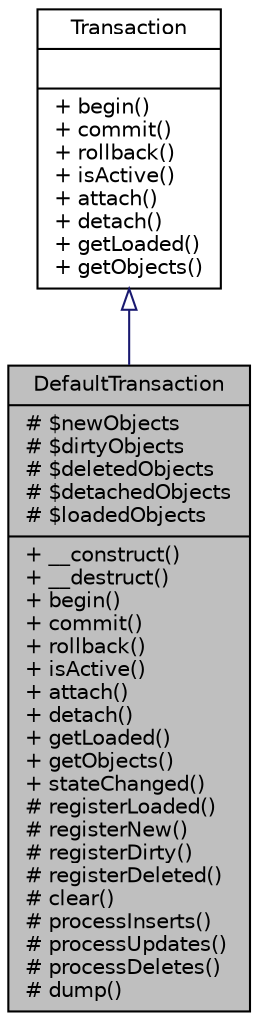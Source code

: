 digraph "DefaultTransaction"
{
  edge [fontname="Helvetica",fontsize="10",labelfontname="Helvetica",labelfontsize="10"];
  node [fontname="Helvetica",fontsize="10",shape=record];
  Node0 [label="{DefaultTransaction\n|# $newObjects\l# $dirtyObjects\l# $deletedObjects\l# $detachedObjects\l# $loadedObjects\l|+ __construct()\l+ __destruct()\l+ begin()\l+ commit()\l+ rollback()\l+ isActive()\l+ attach()\l+ detach()\l+ getLoaded()\l+ getObjects()\l+ stateChanged()\l# registerLoaded()\l# registerNew()\l# registerDirty()\l# registerDeleted()\l# clear()\l# processInserts()\l# processUpdates()\l# processDeletes()\l# dump()\l}",height=0.2,width=0.4,color="black", fillcolor="grey75", style="filled", fontcolor="black"];
  Node1 -> Node0 [dir="back",color="midnightblue",fontsize="10",style="solid",arrowtail="onormal",fontname="Helvetica"];
  Node1 [label="{Transaction\n||+ begin()\l+ commit()\l+ rollback()\l+ isActive()\l+ attach()\l+ detach()\l+ getLoaded()\l+ getObjects()\l}",height=0.2,width=0.4,color="black", fillcolor="white", style="filled",URL="$interfacewcmf_1_1lib_1_1persistence_1_1_transaction.html",tooltip="Transaction implements the Unit of Work pattern as it defines the interface for maintaining a list of..."];
}
